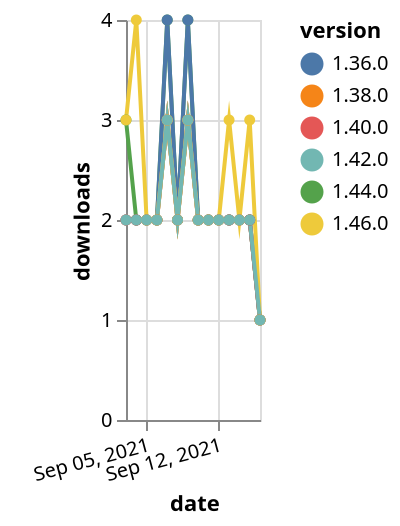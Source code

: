 {"$schema": "https://vega.github.io/schema/vega-lite/v5.json", "description": "A simple bar chart with embedded data.", "data": {"values": [{"date": "2021-09-03", "total": 730, "delta": 3, "version": "1.44.0"}, {"date": "2021-09-04", "total": 732, "delta": 2, "version": "1.44.0"}, {"date": "2021-09-05", "total": 734, "delta": 2, "version": "1.44.0"}, {"date": "2021-09-06", "total": 736, "delta": 2, "version": "1.44.0"}, {"date": "2021-09-07", "total": 740, "delta": 4, "version": "1.44.0"}, {"date": "2021-09-08", "total": 742, "delta": 2, "version": "1.44.0"}, {"date": "2021-09-09", "total": 746, "delta": 4, "version": "1.44.0"}, {"date": "2021-09-10", "total": 748, "delta": 2, "version": "1.44.0"}, {"date": "2021-09-11", "total": 750, "delta": 2, "version": "1.44.0"}, {"date": "2021-09-12", "total": 752, "delta": 2, "version": "1.44.0"}, {"date": "2021-09-13", "total": 754, "delta": 2, "version": "1.44.0"}, {"date": "2021-09-14", "total": 756, "delta": 2, "version": "1.44.0"}, {"date": "2021-09-15", "total": 758, "delta": 2, "version": "1.44.0"}, {"date": "2021-09-16", "total": 759, "delta": 1, "version": "1.44.0"}, {"date": "2021-09-03", "total": 1637, "delta": 2, "version": "1.38.0"}, {"date": "2021-09-04", "total": 1639, "delta": 2, "version": "1.38.0"}, {"date": "2021-09-05", "total": 1641, "delta": 2, "version": "1.38.0"}, {"date": "2021-09-06", "total": 1643, "delta": 2, "version": "1.38.0"}, {"date": "2021-09-07", "total": 1646, "delta": 3, "version": "1.38.0"}, {"date": "2021-09-08", "total": 1648, "delta": 2, "version": "1.38.0"}, {"date": "2021-09-09", "total": 1651, "delta": 3, "version": "1.38.0"}, {"date": "2021-09-10", "total": 1653, "delta": 2, "version": "1.38.0"}, {"date": "2021-09-11", "total": 1655, "delta": 2, "version": "1.38.0"}, {"date": "2021-09-12", "total": 1657, "delta": 2, "version": "1.38.0"}, {"date": "2021-09-13", "total": 1659, "delta": 2, "version": "1.38.0"}, {"date": "2021-09-14", "total": 1661, "delta": 2, "version": "1.38.0"}, {"date": "2021-09-15", "total": 1663, "delta": 2, "version": "1.38.0"}, {"date": "2021-09-16", "total": 1664, "delta": 1, "version": "1.38.0"}, {"date": "2021-09-03", "total": 2264, "delta": 2, "version": "1.36.0"}, {"date": "2021-09-04", "total": 2266, "delta": 2, "version": "1.36.0"}, {"date": "2021-09-05", "total": 2268, "delta": 2, "version": "1.36.0"}, {"date": "2021-09-06", "total": 2270, "delta": 2, "version": "1.36.0"}, {"date": "2021-09-07", "total": 2274, "delta": 4, "version": "1.36.0"}, {"date": "2021-09-08", "total": 2276, "delta": 2, "version": "1.36.0"}, {"date": "2021-09-09", "total": 2280, "delta": 4, "version": "1.36.0"}, {"date": "2021-09-10", "total": 2282, "delta": 2, "version": "1.36.0"}, {"date": "2021-09-11", "total": 2284, "delta": 2, "version": "1.36.0"}, {"date": "2021-09-12", "total": 2286, "delta": 2, "version": "1.36.0"}, {"date": "2021-09-13", "total": 2288, "delta": 2, "version": "1.36.0"}, {"date": "2021-09-14", "total": 2290, "delta": 2, "version": "1.36.0"}, {"date": "2021-09-15", "total": 2292, "delta": 2, "version": "1.36.0"}, {"date": "2021-09-16", "total": 2293, "delta": 1, "version": "1.36.0"}, {"date": "2021-09-03", "total": 1458, "delta": 2, "version": "1.40.0"}, {"date": "2021-09-04", "total": 1460, "delta": 2, "version": "1.40.0"}, {"date": "2021-09-05", "total": 1462, "delta": 2, "version": "1.40.0"}, {"date": "2021-09-06", "total": 1464, "delta": 2, "version": "1.40.0"}, {"date": "2021-09-07", "total": 1467, "delta": 3, "version": "1.40.0"}, {"date": "2021-09-08", "total": 1469, "delta": 2, "version": "1.40.0"}, {"date": "2021-09-09", "total": 1472, "delta": 3, "version": "1.40.0"}, {"date": "2021-09-10", "total": 1474, "delta": 2, "version": "1.40.0"}, {"date": "2021-09-11", "total": 1476, "delta": 2, "version": "1.40.0"}, {"date": "2021-09-12", "total": 1478, "delta": 2, "version": "1.40.0"}, {"date": "2021-09-13", "total": 1480, "delta": 2, "version": "1.40.0"}, {"date": "2021-09-14", "total": 1482, "delta": 2, "version": "1.40.0"}, {"date": "2021-09-15", "total": 1484, "delta": 2, "version": "1.40.0"}, {"date": "2021-09-16", "total": 1485, "delta": 1, "version": "1.40.0"}, {"date": "2021-09-03", "total": 233, "delta": 3, "version": "1.46.0"}, {"date": "2021-09-04", "total": 237, "delta": 4, "version": "1.46.0"}, {"date": "2021-09-05", "total": 239, "delta": 2, "version": "1.46.0"}, {"date": "2021-09-06", "total": 241, "delta": 2, "version": "1.46.0"}, {"date": "2021-09-07", "total": 244, "delta": 3, "version": "1.46.0"}, {"date": "2021-09-08", "total": 246, "delta": 2, "version": "1.46.0"}, {"date": "2021-09-09", "total": 249, "delta": 3, "version": "1.46.0"}, {"date": "2021-09-10", "total": 251, "delta": 2, "version": "1.46.0"}, {"date": "2021-09-11", "total": 253, "delta": 2, "version": "1.46.0"}, {"date": "2021-09-12", "total": 255, "delta": 2, "version": "1.46.0"}, {"date": "2021-09-13", "total": 258, "delta": 3, "version": "1.46.0"}, {"date": "2021-09-14", "total": 260, "delta": 2, "version": "1.46.0"}, {"date": "2021-09-15", "total": 263, "delta": 3, "version": "1.46.0"}, {"date": "2021-09-16", "total": 264, "delta": 1, "version": "1.46.0"}, {"date": "2021-09-03", "total": 1032, "delta": 2, "version": "1.42.0"}, {"date": "2021-09-04", "total": 1034, "delta": 2, "version": "1.42.0"}, {"date": "2021-09-05", "total": 1036, "delta": 2, "version": "1.42.0"}, {"date": "2021-09-06", "total": 1038, "delta": 2, "version": "1.42.0"}, {"date": "2021-09-07", "total": 1041, "delta": 3, "version": "1.42.0"}, {"date": "2021-09-08", "total": 1043, "delta": 2, "version": "1.42.0"}, {"date": "2021-09-09", "total": 1046, "delta": 3, "version": "1.42.0"}, {"date": "2021-09-10", "total": 1048, "delta": 2, "version": "1.42.0"}, {"date": "2021-09-11", "total": 1050, "delta": 2, "version": "1.42.0"}, {"date": "2021-09-12", "total": 1052, "delta": 2, "version": "1.42.0"}, {"date": "2021-09-13", "total": 1054, "delta": 2, "version": "1.42.0"}, {"date": "2021-09-14", "total": 1056, "delta": 2, "version": "1.42.0"}, {"date": "2021-09-15", "total": 1058, "delta": 2, "version": "1.42.0"}, {"date": "2021-09-16", "total": 1059, "delta": 1, "version": "1.42.0"}]}, "width": "container", "mark": {"type": "line", "point": {"filled": true}}, "encoding": {"x": {"field": "date", "type": "temporal", "timeUnit": "yearmonthdate", "title": "date", "axis": {"labelAngle": -15}}, "y": {"field": "delta", "type": "quantitative", "title": "downloads"}, "color": {"field": "version", "type": "nominal"}, "tooltip": {"field": "delta"}}}